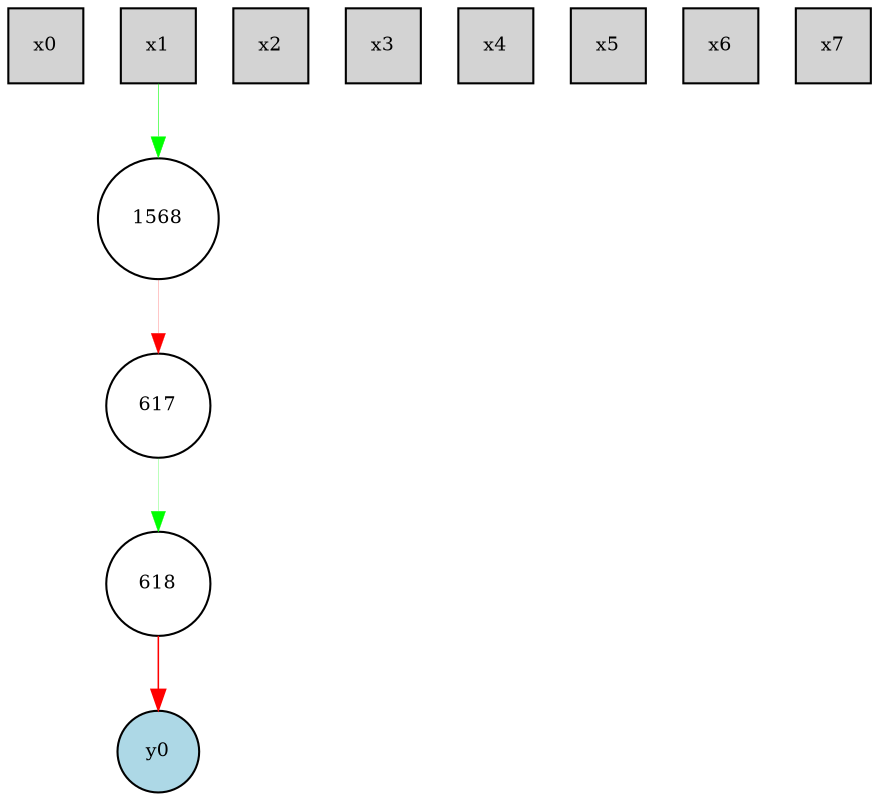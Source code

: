 digraph {
	node [fontsize=9 height=0.1 shape=circle width=0.1]
	x0 [fillcolor=lightgray height=0.5 shape=box style=filled width=0.5]
	x1 [fillcolor=lightgray height=0.5 shape=box style=filled width=0.5]
	x2 [fillcolor=lightgray height=0.5 shape=box style=filled width=0.5]
	x3 [fillcolor=lightgray height=0.5 shape=box style=filled width=0.5]
	x4 [fillcolor=lightgray height=0.5 shape=box style=filled width=0.5]
	x5 [fillcolor=lightgray height=0.5 shape=box style=filled width=0.5]
	x6 [fillcolor=lightgray height=0.5 shape=box style=filled width=0.5]
	x7 [fillcolor=lightgray height=0.5 shape=box style=filled width=0.5]
	y0 [fillcolor=lightblue style=filled]
	1568 [fillcolor=white style=filled]
	617 [fillcolor=white style=filled]
	618 [fillcolor=white style=filled]
	617 -> 618 [color=green penwidth=0.12775529537659497 style=solid]
	618 -> y0 [color=red penwidth=0.7424442880663555 style=solid]
	x1 -> 1568 [color=green penwidth=0.279052250244276 style=solid]
	1568 -> 617 [color=red penwidth=0.10657141326367994 style=solid]
}
